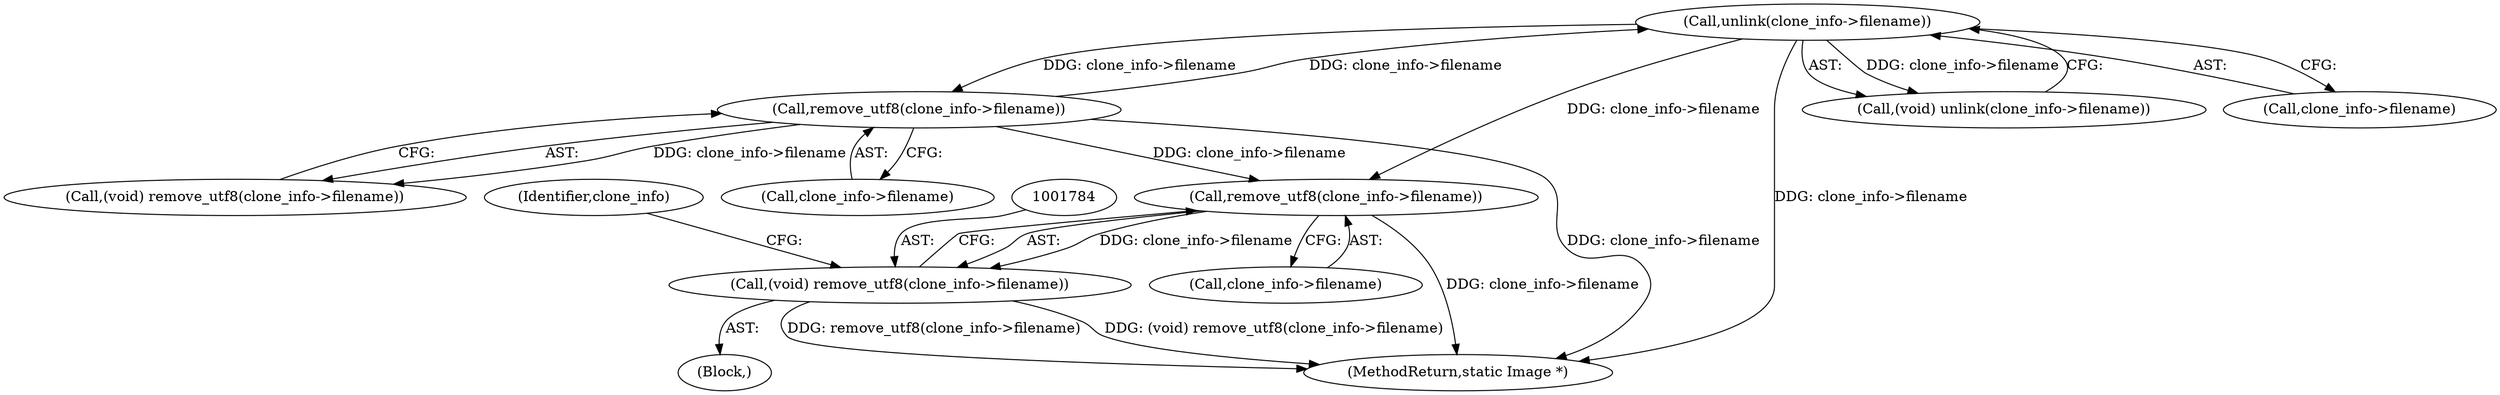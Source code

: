 digraph "0_ImageMagick_8a370f9ab120faf182aa160900ba692ba8e2bcf0@API" {
"1001785" [label="(Call,remove_utf8(clone_info->filename))"];
"1001677" [label="(Call,unlink(clone_info->filename))"];
"1001590" [label="(Call,remove_utf8(clone_info->filename))"];
"1001783" [label="(Call,(void) remove_utf8(clone_info->filename))"];
"1001786" [label="(Call,clone_info->filename)"];
"1001790" [label="(Identifier,clone_info)"];
"1001811" [label="(MethodReturn,static Image *)"];
"1001783" [label="(Call,(void) remove_utf8(clone_info->filename))"];
"1001677" [label="(Call,unlink(clone_info->filename))"];
"1001785" [label="(Call,remove_utf8(clone_info->filename))"];
"1001675" [label="(Call,(void) unlink(clone_info->filename))"];
"1001678" [label="(Call,clone_info->filename)"];
"1001588" [label="(Call,(void) remove_utf8(clone_info->filename))"];
"1001591" [label="(Call,clone_info->filename)"];
"1001773" [label="(Block,)"];
"1001590" [label="(Call,remove_utf8(clone_info->filename))"];
"1001785" -> "1001783"  [label="AST: "];
"1001785" -> "1001786"  [label="CFG: "];
"1001786" -> "1001785"  [label="AST: "];
"1001783" -> "1001785"  [label="CFG: "];
"1001785" -> "1001811"  [label="DDG: clone_info->filename"];
"1001785" -> "1001783"  [label="DDG: clone_info->filename"];
"1001677" -> "1001785"  [label="DDG: clone_info->filename"];
"1001590" -> "1001785"  [label="DDG: clone_info->filename"];
"1001677" -> "1001675"  [label="AST: "];
"1001677" -> "1001678"  [label="CFG: "];
"1001678" -> "1001677"  [label="AST: "];
"1001675" -> "1001677"  [label="CFG: "];
"1001677" -> "1001811"  [label="DDG: clone_info->filename"];
"1001677" -> "1001590"  [label="DDG: clone_info->filename"];
"1001677" -> "1001675"  [label="DDG: clone_info->filename"];
"1001590" -> "1001677"  [label="DDG: clone_info->filename"];
"1001590" -> "1001588"  [label="AST: "];
"1001590" -> "1001591"  [label="CFG: "];
"1001591" -> "1001590"  [label="AST: "];
"1001588" -> "1001590"  [label="CFG: "];
"1001590" -> "1001811"  [label="DDG: clone_info->filename"];
"1001590" -> "1001588"  [label="DDG: clone_info->filename"];
"1001783" -> "1001773"  [label="AST: "];
"1001784" -> "1001783"  [label="AST: "];
"1001790" -> "1001783"  [label="CFG: "];
"1001783" -> "1001811"  [label="DDG: remove_utf8(clone_info->filename)"];
"1001783" -> "1001811"  [label="DDG: (void) remove_utf8(clone_info->filename)"];
}
